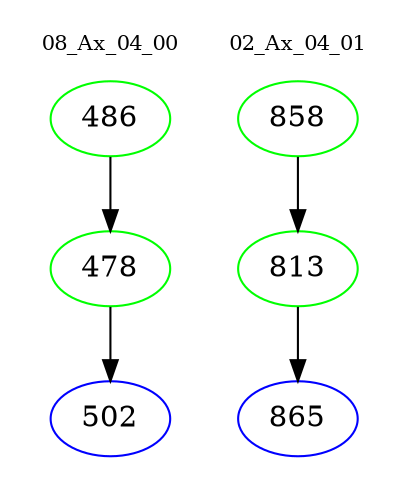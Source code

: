 digraph{
subgraph cluster_0 {
color = white
label = "08_Ax_04_00";
fontsize=10;
T0_486 [label="486", color="green"]
T0_486 -> T0_478 [color="black"]
T0_478 [label="478", color="green"]
T0_478 -> T0_502 [color="black"]
T0_502 [label="502", color="blue"]
}
subgraph cluster_1 {
color = white
label = "02_Ax_04_01";
fontsize=10;
T1_858 [label="858", color="green"]
T1_858 -> T1_813 [color="black"]
T1_813 [label="813", color="green"]
T1_813 -> T1_865 [color="black"]
T1_865 [label="865", color="blue"]
}
}
